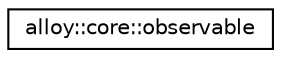 digraph "Graphical Class Hierarchy"
{
  edge [fontname="Helvetica",fontsize="10",labelfontname="Helvetica",labelfontsize="10"];
  node [fontname="Helvetica",fontsize="10",shape=record];
  rankdir="LR";
  Node1 [label="alloy::core::observable",height=0.2,width=0.4,color="black", fillcolor="white", style="filled",URL="$df/db4/classalloy_1_1core_1_1observable.html",tooltip="An object in the system that may be observed by an observer_ptr. "];
}
